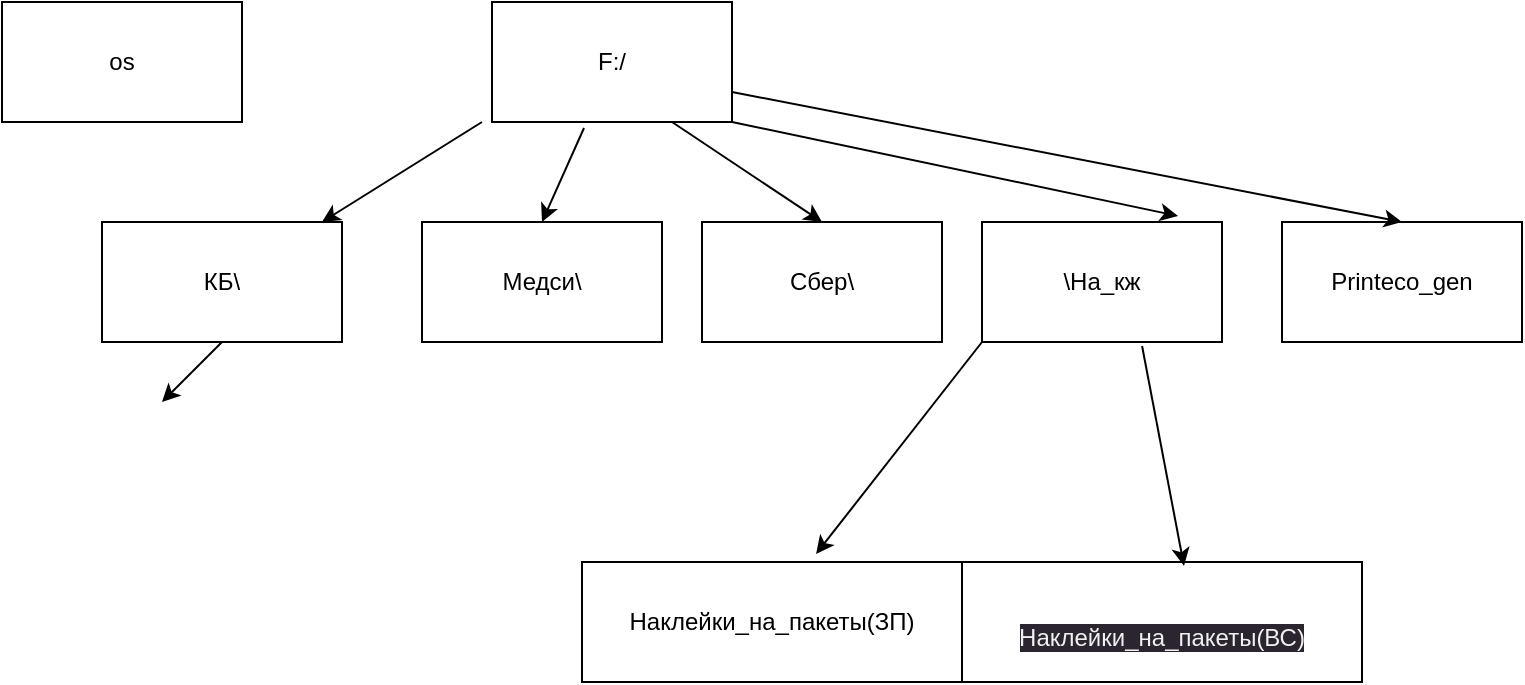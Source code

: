 <mxfile>
    <diagram id="v37PLY7EMLlAHGGloq44" name="Page-1">
        <mxGraphModel dx="1001" dy="526" grid="1" gridSize="10" guides="1" tooltips="1" connect="1" arrows="1" fold="1" page="1" pageScale="1" pageWidth="850" pageHeight="1100" math="0" shadow="0">
            <root>
                <mxCell id="0"/>
                <mxCell id="1" parent="0"/>
                <mxCell id="2" value="F:/" style="rounded=0;whiteSpace=wrap;html=1;" parent="1" vertex="1">
                    <mxGeometry x="305" y="70" width="120" height="60" as="geometry"/>
                </mxCell>
                <mxCell id="3" value="КБ\" style="rounded=0;whiteSpace=wrap;html=1;" parent="1" vertex="1">
                    <mxGeometry x="110" y="180" width="120" height="60" as="geometry"/>
                </mxCell>
                <mxCell id="4" value="Медси\" style="rounded=0;whiteSpace=wrap;html=1;" parent="1" vertex="1">
                    <mxGeometry x="270" y="180" width="120" height="60" as="geometry"/>
                </mxCell>
                <mxCell id="5" value="Сбер\" style="rounded=0;whiteSpace=wrap;html=1;" parent="1" vertex="1">
                    <mxGeometry x="410" y="180" width="120" height="60" as="geometry"/>
                </mxCell>
                <mxCell id="10" value="" style="endArrow=classic;html=1;exitX=0;exitY=1;exitDx=0;exitDy=0;entryX=0.5;entryY=0;entryDx=0;entryDy=0;" parent="1" target="4" edge="1">
                    <mxGeometry relative="1" as="geometry">
                        <mxPoint x="351" y="133" as="sourcePoint"/>
                        <mxPoint x="330" y="170" as="targetPoint"/>
                    </mxGeometry>
                </mxCell>
                <mxCell id="12" value="" style="endArrow=classic;html=1;entryX=0.5;entryY=0;entryDx=0;entryDy=0;exitX=0.75;exitY=1;exitDx=0;exitDy=0;" parent="1" source="2" target="5" edge="1">
                    <mxGeometry relative="1" as="geometry">
                        <mxPoint x="400" y="140" as="sourcePoint"/>
                        <mxPoint x="344" y="180" as="targetPoint"/>
                    </mxGeometry>
                </mxCell>
                <mxCell id="16" value="\На_кж" style="rounded=0;whiteSpace=wrap;html=1;" parent="1" vertex="1">
                    <mxGeometry x="550" y="180" width="120" height="60" as="geometry"/>
                </mxCell>
                <mxCell id="18" value="Наклейки_на_пакеты(ЗП)" style="rounded=0;whiteSpace=wrap;html=1;" parent="1" vertex="1">
                    <mxGeometry x="350" y="350" width="190" height="60" as="geometry"/>
                </mxCell>
                <mxCell id="19" value="&lt;br&gt;&lt;span style=&quot;color: rgb(240, 240, 240); font-family: Helvetica; font-size: 12px; font-style: normal; font-variant-ligatures: normal; font-variant-caps: normal; font-weight: 400; letter-spacing: normal; orphans: 2; text-align: center; text-indent: 0px; text-transform: none; widows: 2; word-spacing: 0px; -webkit-text-stroke-width: 0px; background-color: rgb(42, 37, 47); text-decoration-thickness: initial; text-decoration-style: initial; text-decoration-color: initial; float: none; display: inline !important;&quot;&gt;Наклейки_на_пакеты(ВС)&lt;/span&gt;&lt;br&gt;" style="rounded=0;whiteSpace=wrap;html=1;" parent="1" vertex="1">
                    <mxGeometry x="540" y="350" width="200" height="60" as="geometry"/>
                </mxCell>
                <mxCell id="24" value="" style="endArrow=classic;html=1;entryX=0.616;entryY=-0.067;entryDx=0;entryDy=0;entryPerimeter=0;exitX=0;exitY=1;exitDx=0;exitDy=0;" parent="1" target="18" edge="1" source="16">
                    <mxGeometry width="50" height="50" relative="1" as="geometry">
                        <mxPoint x="180" y="320" as="sourcePoint"/>
                        <mxPoint x="230" y="270" as="targetPoint"/>
                    </mxGeometry>
                </mxCell>
                <mxCell id="25" value="" style="endArrow=classic;html=1;entryX=0.817;entryY=-0.05;entryDx=0;entryDy=0;entryPerimeter=0;exitX=1;exitY=1;exitDx=0;exitDy=0;" parent="1" source="2" target="16" edge="1">
                    <mxGeometry width="50" height="50" relative="1" as="geometry">
                        <mxPoint x="300" y="120" as="sourcePoint"/>
                        <mxPoint x="180" y="190" as="targetPoint"/>
                    </mxGeometry>
                </mxCell>
                <mxCell id="26" value="" style="endArrow=classic;html=1;" parent="1" edge="1">
                    <mxGeometry width="50" height="50" relative="1" as="geometry">
                        <mxPoint x="300" y="130" as="sourcePoint"/>
                        <mxPoint x="220" y="180" as="targetPoint"/>
                    </mxGeometry>
                </mxCell>
                <mxCell id="27" value="" style="endArrow=classic;html=1;entryX=0.25;entryY=0;entryDx=0;entryDy=0;exitX=0.5;exitY=1;exitDx=0;exitDy=0;" parent="1" source="3" edge="1">
                    <mxGeometry width="50" height="50" relative="1" as="geometry">
                        <mxPoint x="140" y="250" as="sourcePoint"/>
                        <mxPoint x="140" y="270" as="targetPoint"/>
                    </mxGeometry>
                </mxCell>
                <mxCell id="28" value="os&lt;br&gt;" style="rounded=0;whiteSpace=wrap;html=1;" parent="1" vertex="1">
                    <mxGeometry x="60" y="70" width="120" height="60" as="geometry"/>
                </mxCell>
                <mxCell id="29" value="Printeco_gen" style="rounded=0;whiteSpace=wrap;html=1;" vertex="1" parent="1">
                    <mxGeometry x="700" y="180" width="120" height="60" as="geometry"/>
                </mxCell>
                <mxCell id="30" value="" style="endArrow=classic;html=1;entryX=0.5;entryY=0;entryDx=0;entryDy=0;exitX=1;exitY=0.75;exitDx=0;exitDy=0;" edge="1" parent="1" source="2" target="29">
                    <mxGeometry width="50" height="50" relative="1" as="geometry">
                        <mxPoint x="430" y="130" as="sourcePoint"/>
                        <mxPoint x="480" y="80" as="targetPoint"/>
                    </mxGeometry>
                </mxCell>
                <mxCell id="31" value="" style="endArrow=classic;html=1;entryX=0.555;entryY=0.033;entryDx=0;entryDy=0;entryPerimeter=0;exitX=0.667;exitY=1.033;exitDx=0;exitDy=0;exitPerimeter=0;" edge="1" parent="1" source="16" target="19">
                    <mxGeometry width="50" height="50" relative="1" as="geometry">
                        <mxPoint x="640" y="240" as="sourcePoint"/>
                        <mxPoint x="690" y="190" as="targetPoint"/>
                    </mxGeometry>
                </mxCell>
            </root>
        </mxGraphModel>
    </diagram>
</mxfile>